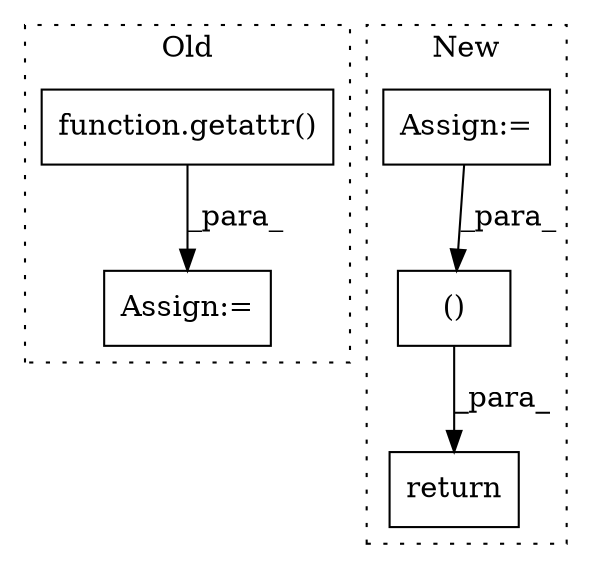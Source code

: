 digraph G {
subgraph cluster0 {
1 [label="function.getattr()" a="75" s="1904,1954" l="8,1" shape="box"];
3 [label="Assign:=" a="68" s="1901" l="3" shape="box"];
label = "Old";
style="dotted";
}
subgraph cluster1 {
2 [label="()" a="54" s="3166" l="7" shape="box"];
4 [label="Assign:=" a="68" s="2980" l="3" shape="box"];
5 [label="return" a="93" s="3153" l="7" shape="box"];
label = "New";
style="dotted";
}
1 -> 3 [label="_para_"];
2 -> 5 [label="_para_"];
4 -> 2 [label="_para_"];
}
